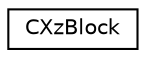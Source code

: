 digraph "Graphical Class Hierarchy"
{
 // LATEX_PDF_SIZE
  edge [fontname="Helvetica",fontsize="10",labelfontname="Helvetica",labelfontsize="10"];
  node [fontname="Helvetica",fontsize="10",shape=record];
  rankdir="LR";
  Node0 [label="CXzBlock",height=0.2,width=0.4,color="black", fillcolor="white", style="filled",URL="$struct_c_xz_block.html",tooltip=" "];
}
